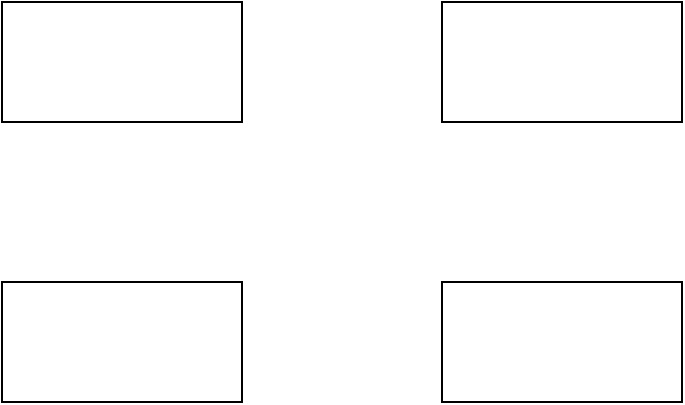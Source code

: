 <mxfile version="14.7.6" type="github">
  <diagram id="V0y6-ZIerVBITiBBVvoy" name="第 1 页">
    <mxGraphModel dx="1334" dy="802" grid="1" gridSize="10" guides="1" tooltips="1" connect="1" arrows="1" fold="1" page="1" pageScale="1" pageWidth="827" pageHeight="1169" math="0" shadow="0">
      <root>
        <mxCell id="0" />
        <mxCell id="1" parent="0" />
        <mxCell id="1jX2YD6o8cLYHH1xQEam-1" value="" style="rounded=0;whiteSpace=wrap;html=1;" vertex="1" parent="1">
          <mxGeometry x="244" y="280" width="120" height="60" as="geometry" />
        </mxCell>
        <mxCell id="1jX2YD6o8cLYHH1xQEam-2" value="" style="rounded=0;whiteSpace=wrap;html=1;" vertex="1" parent="1">
          <mxGeometry x="244" y="420" width="120" height="60" as="geometry" />
        </mxCell>
        <mxCell id="1jX2YD6o8cLYHH1xQEam-3" value="" style="rounded=0;whiteSpace=wrap;html=1;" vertex="1" parent="1">
          <mxGeometry x="464" y="280" width="120" height="60" as="geometry" />
        </mxCell>
        <mxCell id="1jX2YD6o8cLYHH1xQEam-4" value="" style="rounded=0;whiteSpace=wrap;html=1;" vertex="1" parent="1">
          <mxGeometry x="464" y="420" width="120" height="60" as="geometry" />
        </mxCell>
      </root>
    </mxGraphModel>
  </diagram>
</mxfile>
